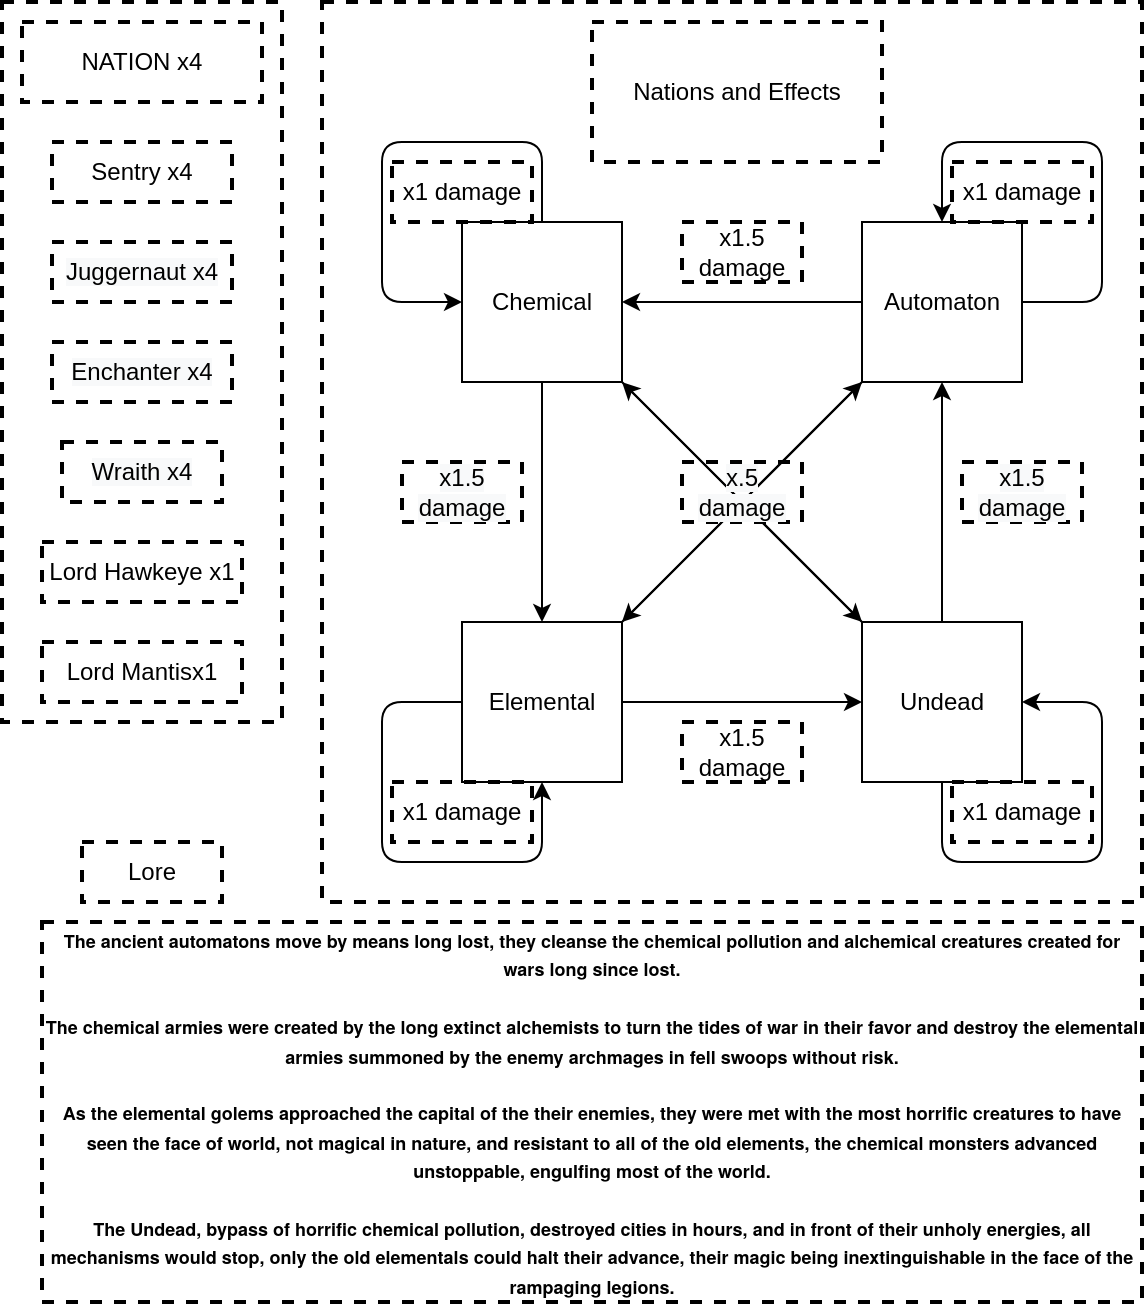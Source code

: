 <mxfile version="13.9.6" type="device"><diagram id="c8KTr1DYUm17pUYMkHzg" name="Page-1"><mxGraphModel dx="760" dy="475" grid="1" gridSize="10" guides="1" tooltips="1" connect="1" arrows="1" fold="1" page="1" pageScale="1" pageWidth="850" pageHeight="1100" math="0" shadow="0"><root><mxCell id="0"/><mxCell id="1" parent="0"/><mxCell id="LKzGPZN1289340XzwGW7-36" value="" style="rounded=0;whiteSpace=wrap;html=1;dashed=1;strokeColor=#000000;strokeWidth=2;" vertex="1" parent="1"><mxGeometry x="290" y="50" width="410" height="450" as="geometry"/></mxCell><mxCell id="LKzGPZN1289340XzwGW7-21" value="" style="endArrow=classic;html=1;exitX=1;exitY=0;exitDx=0;exitDy=0;entryX=0;entryY=1;entryDx=0;entryDy=0;" edge="1" parent="1" source="p6RT1x6VTXFocWAgLPQQ-4" target="p6RT1x6VTXFocWAgLPQQ-2"><mxGeometry width="50" height="50" relative="1" as="geometry"><mxPoint x="430" y="330" as="sourcePoint"/><mxPoint x="480" y="280" as="targetPoint"/></mxGeometry></mxCell><mxCell id="LKzGPZN1289340XzwGW7-16" value="" style="rounded=0;whiteSpace=wrap;html=1;dashed=1;strokeColor=#000000;strokeWidth=2;" vertex="1" parent="1"><mxGeometry x="130" y="50" width="140" height="360" as="geometry"/></mxCell><mxCell id="LKzGPZN1289340XzwGW7-2" style="edgeStyle=orthogonalEdgeStyle;rounded=0;orthogonalLoop=1;jettySize=auto;html=1;" edge="1" parent="1" source="p6RT1x6VTXFocWAgLPQQ-1" target="p6RT1x6VTXFocWAgLPQQ-4"><mxGeometry relative="1" as="geometry"/></mxCell><mxCell id="p6RT1x6VTXFocWAgLPQQ-1" value="Chemical" style="rounded=0;whiteSpace=wrap;html=1;" parent="1" vertex="1"><mxGeometry x="360" y="160" width="80" height="80" as="geometry"/></mxCell><mxCell id="LKzGPZN1289340XzwGW7-1" style="edgeStyle=orthogonalEdgeStyle;rounded=0;orthogonalLoop=1;jettySize=auto;html=1;entryX=1;entryY=0.5;entryDx=0;entryDy=0;" edge="1" parent="1" source="p6RT1x6VTXFocWAgLPQQ-2" target="p6RT1x6VTXFocWAgLPQQ-1"><mxGeometry relative="1" as="geometry"/></mxCell><mxCell id="p6RT1x6VTXFocWAgLPQQ-2" value="Automaton" style="rounded=0;whiteSpace=wrap;html=1;" parent="1" vertex="1"><mxGeometry x="560" y="160" width="80" height="80" as="geometry"/></mxCell><mxCell id="LKzGPZN1289340XzwGW7-4" style="edgeStyle=orthogonalEdgeStyle;rounded=0;orthogonalLoop=1;jettySize=auto;html=1;entryX=0.5;entryY=1;entryDx=0;entryDy=0;" edge="1" parent="1" source="p6RT1x6VTXFocWAgLPQQ-3" target="p6RT1x6VTXFocWAgLPQQ-2"><mxGeometry relative="1" as="geometry"/></mxCell><mxCell id="p6RT1x6VTXFocWAgLPQQ-3" value="Undead" style="rounded=0;whiteSpace=wrap;html=1;" parent="1" vertex="1"><mxGeometry x="560" y="360" width="80" height="80" as="geometry"/></mxCell><mxCell id="LKzGPZN1289340XzwGW7-3" style="edgeStyle=orthogonalEdgeStyle;rounded=0;orthogonalLoop=1;jettySize=auto;html=1;entryX=0;entryY=0.5;entryDx=0;entryDy=0;" edge="1" parent="1" source="p6RT1x6VTXFocWAgLPQQ-4" target="p6RT1x6VTXFocWAgLPQQ-3"><mxGeometry relative="1" as="geometry"/></mxCell><mxCell id="p6RT1x6VTXFocWAgLPQQ-4" value="Elemental" style="rounded=0;whiteSpace=wrap;html=1;" parent="1" vertex="1"><mxGeometry x="360" y="360" width="80" height="80" as="geometry"/></mxCell><mxCell id="LKzGPZN1289340XzwGW7-5" value="x1.5 damage" style="text;html=1;fillColor=none;align=center;verticalAlign=middle;whiteSpace=wrap;rounded=0;dashed=1;strokeWidth=2;strokeColor=#000000;" vertex="1" parent="1"><mxGeometry x="470" y="160" width="60" height="30" as="geometry"/></mxCell><mxCell id="LKzGPZN1289340XzwGW7-8" value="&lt;span style=&quot;color: rgb(0 , 0 , 0) ; font-family: &amp;#34;helvetica&amp;#34; ; font-size: 12px ; font-style: normal ; font-weight: 400 ; letter-spacing: normal ; text-align: center ; text-indent: 0px ; text-transform: none ; word-spacing: 0px ; background-color: rgb(248 , 249 , 250) ; display: inline ; float: none&quot;&gt;x1.5&lt;br&gt;damage&lt;/span&gt;" style="text;html=1;fillColor=none;align=center;verticalAlign=middle;whiteSpace=wrap;rounded=0;dashed=1;strokeWidth=2;strokeColor=#000000;" vertex="1" parent="1"><mxGeometry x="610" y="280" width="60" height="30" as="geometry"/></mxCell><mxCell id="LKzGPZN1289340XzwGW7-9" value="NATION x4" style="rounded=0;whiteSpace=wrap;html=1;dashed=1;strokeColor=#000000;strokeWidth=2;" vertex="1" parent="1"><mxGeometry x="140" y="60" width="120" height="40" as="geometry"/></mxCell><mxCell id="LKzGPZN1289340XzwGW7-10" value="Lord Mantisx1" style="rounded=0;whiteSpace=wrap;html=1;dashed=1;strokeColor=#000000;strokeWidth=2;" vertex="1" parent="1"><mxGeometry x="150" y="370" width="100" height="30" as="geometry"/></mxCell><mxCell id="LKzGPZN1289340XzwGW7-11" value="Lord Hawkeye x1" style="rounded=0;whiteSpace=wrap;html=1;dashed=1;strokeColor=#000000;strokeWidth=2;" vertex="1" parent="1"><mxGeometry x="150" y="320" width="100" height="30" as="geometry"/></mxCell><mxCell id="LKzGPZN1289340XzwGW7-12" value="&lt;span style=&quot;color: rgb(0 , 0 , 0) ; font-family: &amp;#34;helvetica&amp;#34; ; font-size: 12px ; font-style: normal ; font-weight: 400 ; letter-spacing: normal ; text-align: center ; text-indent: 0px ; text-transform: none ; word-spacing: 0px ; background-color: rgb(248 , 249 , 250) ; display: inline ; float: none&quot;&gt;Wraith x4&lt;/span&gt;" style="rounded=0;whiteSpace=wrap;html=1;dashed=1;strokeColor=#000000;strokeWidth=2;" vertex="1" parent="1"><mxGeometry x="160" y="270" width="80" height="30" as="geometry"/></mxCell><mxCell id="LKzGPZN1289340XzwGW7-13" value="&lt;span style=&quot;color: rgb(0 , 0 , 0) ; font-family: &amp;#34;helvetica&amp;#34; ; font-size: 12px ; font-style: normal ; font-weight: 400 ; letter-spacing: normal ; text-align: center ; text-indent: 0px ; text-transform: none ; word-spacing: 0px ; background-color: rgb(248 , 249 , 250) ; display: inline ; float: none&quot;&gt;Juggernaut x4&lt;/span&gt;" style="rounded=0;whiteSpace=wrap;html=1;dashed=1;strokeColor=#000000;strokeWidth=2;" vertex="1" parent="1"><mxGeometry x="155" y="170" width="90" height="30" as="geometry"/></mxCell><mxCell id="LKzGPZN1289340XzwGW7-14" value="&lt;span style=&quot;color: rgb(0 , 0 , 0) ; font-family: &amp;#34;helvetica&amp;#34; ; font-size: 12px ; font-style: normal ; font-weight: 400 ; letter-spacing: normal ; text-align: center ; text-indent: 0px ; text-transform: none ; word-spacing: 0px ; background-color: rgb(248 , 249 , 250) ; display: inline ; float: none&quot;&gt;Enchanter x4&lt;/span&gt;" style="rounded=0;whiteSpace=wrap;html=1;dashed=1;strokeColor=#000000;strokeWidth=2;" vertex="1" parent="1"><mxGeometry x="155" y="220" width="90" height="30" as="geometry"/></mxCell><mxCell id="LKzGPZN1289340XzwGW7-15" value="Sentry x4" style="rounded=0;whiteSpace=wrap;html=1;dashed=1;strokeColor=#000000;strokeWidth=2;" vertex="1" parent="1"><mxGeometry x="155" y="120" width="90" height="30" as="geometry"/></mxCell><mxCell id="LKzGPZN1289340XzwGW7-17" value="" style="endArrow=classic;html=1;exitX=1;exitY=1;exitDx=0;exitDy=0;entryX=0;entryY=0;entryDx=0;entryDy=0;" edge="1" parent="1" source="p6RT1x6VTXFocWAgLPQQ-1" target="p6RT1x6VTXFocWAgLPQQ-3"><mxGeometry width="50" height="50" relative="1" as="geometry"><mxPoint x="270" y="320" as="sourcePoint"/><mxPoint x="320" y="270" as="targetPoint"/></mxGeometry></mxCell><mxCell id="LKzGPZN1289340XzwGW7-18" value="" style="endArrow=classic;html=1;exitX=0;exitY=1;exitDx=0;exitDy=0;entryX=1;entryY=0;entryDx=0;entryDy=0;" edge="1" parent="1" source="p6RT1x6VTXFocWAgLPQQ-2" target="p6RT1x6VTXFocWAgLPQQ-4"><mxGeometry width="50" height="50" relative="1" as="geometry"><mxPoint x="270" y="320" as="sourcePoint"/><mxPoint x="320" y="270" as="targetPoint"/></mxGeometry></mxCell><mxCell id="LKzGPZN1289340XzwGW7-19" value="x1.5 damage" style="text;html=1;fillColor=none;align=center;verticalAlign=middle;whiteSpace=wrap;rounded=0;dashed=1;strokeWidth=2;strokeColor=#000000;" vertex="1" parent="1"><mxGeometry x="470" y="410" width="60" height="30" as="geometry"/></mxCell><mxCell id="LKzGPZN1289340XzwGW7-20" value="&lt;span style=&quot;color: rgb(0 , 0 , 0) ; font-family: &amp;#34;helvetica&amp;#34; ; font-size: 12px ; font-style: normal ; font-weight: 400 ; letter-spacing: normal ; text-align: center ; text-indent: 0px ; text-transform: none ; word-spacing: 0px ; background-color: rgb(248 , 249 , 250) ; display: inline ; float: none&quot;&gt;x1.5&lt;br&gt;damage&lt;/span&gt;" style="text;html=1;fillColor=none;align=center;verticalAlign=middle;whiteSpace=wrap;rounded=0;dashed=1;strokeWidth=2;strokeColor=#000000;" vertex="1" parent="1"><mxGeometry x="330" y="280" width="60" height="30" as="geometry"/></mxCell><mxCell id="LKzGPZN1289340XzwGW7-22" value="" style="endArrow=classic;html=1;exitX=0;exitY=0;exitDx=0;exitDy=0;entryX=1;entryY=1;entryDx=0;entryDy=0;" edge="1" parent="1" source="p6RT1x6VTXFocWAgLPQQ-3" target="p6RT1x6VTXFocWAgLPQQ-1"><mxGeometry width="50" height="50" relative="1" as="geometry"><mxPoint x="430" y="330" as="sourcePoint"/><mxPoint x="480" y="280" as="targetPoint"/></mxGeometry></mxCell><mxCell id="LKzGPZN1289340XzwGW7-23" value="&lt;span style=&quot;color: rgb(0 , 0 , 0) ; font-family: &amp;#34;helvetica&amp;#34; ; font-size: 12px ; font-style: normal ; font-weight: 400 ; letter-spacing: normal ; text-align: center ; text-indent: 0px ; text-transform: none ; word-spacing: 0px ; background-color: rgb(248 , 249 , 250) ; display: inline ; float: none&quot;&gt;x.5&lt;br&gt;damage&lt;/span&gt;" style="text;html=1;fillColor=none;align=center;verticalAlign=middle;whiteSpace=wrap;rounded=0;dashed=1;strokeWidth=2;strokeColor=#000000;" vertex="1" parent="1"><mxGeometry x="470" y="280" width="60" height="30" as="geometry"/></mxCell><mxCell id="LKzGPZN1289340XzwGW7-26" value="" style="endArrow=classic;html=1;exitX=0.5;exitY=0;exitDx=0;exitDy=0;entryX=0;entryY=0.5;entryDx=0;entryDy=0;" edge="1" parent="1" source="p6RT1x6VTXFocWAgLPQQ-1" target="p6RT1x6VTXFocWAgLPQQ-1"><mxGeometry width="50" height="50" relative="1" as="geometry"><mxPoint x="430" y="330" as="sourcePoint"/><mxPoint x="480" y="280" as="targetPoint"/><Array as="points"><mxPoint x="400" y="120"/><mxPoint x="320" y="120"/><mxPoint x="320" y="200"/></Array></mxGeometry></mxCell><mxCell id="LKzGPZN1289340XzwGW7-27" value="" style="endArrow=classic;html=1;exitX=0;exitY=0.5;exitDx=0;exitDy=0;entryX=0.5;entryY=1;entryDx=0;entryDy=0;" edge="1" parent="1" source="p6RT1x6VTXFocWAgLPQQ-4" target="p6RT1x6VTXFocWAgLPQQ-4"><mxGeometry width="50" height="50" relative="1" as="geometry"><mxPoint x="430" y="330" as="sourcePoint"/><mxPoint x="480" y="280" as="targetPoint"/><Array as="points"><mxPoint x="320" y="400"/><mxPoint x="320" y="430"/><mxPoint x="320" y="480"/><mxPoint x="400" y="480"/></Array></mxGeometry></mxCell><mxCell id="LKzGPZN1289340XzwGW7-28" value="" style="endArrow=classic;html=1;exitX=0.5;exitY=1;exitDx=0;exitDy=0;entryX=1;entryY=0.5;entryDx=0;entryDy=0;" edge="1" parent="1" source="p6RT1x6VTXFocWAgLPQQ-3" target="p6RT1x6VTXFocWAgLPQQ-3"><mxGeometry width="50" height="50" relative="1" as="geometry"><mxPoint x="530" y="390" as="sourcePoint"/><mxPoint x="570" y="430" as="targetPoint"/><Array as="points"><mxPoint x="600" y="480"/><mxPoint x="680" y="480"/><mxPoint x="680" y="400"/></Array></mxGeometry></mxCell><mxCell id="LKzGPZN1289340XzwGW7-29" value="" style="endArrow=classic;html=1;exitX=1;exitY=0.5;exitDx=0;exitDy=0;entryX=0.5;entryY=0;entryDx=0;entryDy=0;" edge="1" parent="1" source="p6RT1x6VTXFocWAgLPQQ-2" target="p6RT1x6VTXFocWAgLPQQ-2"><mxGeometry width="50" height="50" relative="1" as="geometry"><mxPoint x="610" y="450" as="sourcePoint"/><mxPoint x="650" y="410" as="targetPoint"/><Array as="points"><mxPoint x="680" y="200"/><mxPoint x="680" y="120"/><mxPoint x="600" y="120"/></Array></mxGeometry></mxCell><mxCell id="LKzGPZN1289340XzwGW7-30" value="x1 damage" style="text;html=1;fillColor=none;align=center;verticalAlign=middle;whiteSpace=wrap;rounded=0;dashed=1;strokeWidth=2;strokeColor=#000000;" vertex="1" parent="1"><mxGeometry x="325" y="130" width="70" height="30" as="geometry"/></mxCell><mxCell id="LKzGPZN1289340XzwGW7-31" value="x1 damage" style="text;html=1;fillColor=none;align=center;verticalAlign=middle;whiteSpace=wrap;rounded=0;dashed=1;strokeWidth=2;strokeColor=#000000;" vertex="1" parent="1"><mxGeometry x="325" y="440" width="70" height="30" as="geometry"/></mxCell><mxCell id="LKzGPZN1289340XzwGW7-32" value="x1 damage" style="text;html=1;fillColor=none;align=center;verticalAlign=middle;whiteSpace=wrap;rounded=0;dashed=1;strokeWidth=2;strokeColor=#000000;" vertex="1" parent="1"><mxGeometry x="605" y="440" width="70" height="30" as="geometry"/></mxCell><mxCell id="LKzGPZN1289340XzwGW7-33" value="x1 damage" style="text;html=1;fillColor=none;align=center;verticalAlign=middle;whiteSpace=wrap;rounded=0;dashed=1;strokeWidth=2;strokeColor=#000000;" vertex="1" parent="1"><mxGeometry x="605" y="130" width="70" height="30" as="geometry"/></mxCell><mxCell id="LKzGPZN1289340XzwGW7-35" value="Nations and Effects&lt;br&gt;" style="text;html=1;fillColor=none;align=center;verticalAlign=middle;whiteSpace=wrap;rounded=0;dashed=1;strokeWidth=2;strokeColor=#000000;" vertex="1" parent="1"><mxGeometry x="425" y="60" width="145" height="70" as="geometry"/></mxCell><mxCell id="LKzGPZN1289340XzwGW7-38" value="Lore" style="text;html=1;fillColor=none;align=center;verticalAlign=middle;whiteSpace=wrap;rounded=0;dashed=1;strokeWidth=2;strokeColor=#000000;" vertex="1" parent="1"><mxGeometry x="170" y="470" width="70" height="30" as="geometry"/></mxCell><mxCell id="LKzGPZN1289340XzwGW7-39" value="&lt;span style=&quot;font-family: &amp;#34;whitney&amp;#34; , &amp;#34;helvetica neue&amp;#34; , &amp;#34;helvetica&amp;#34; , &amp;#34;arial&amp;#34; , sans-serif ; font-size: 9px ; background-color: rgb(255 , 255 , 255)&quot;&gt;&lt;b&gt;The ancient automatons move by means long lost, they cleanse the chemical pollution and alchemical creatures created for wars long since lost.&lt;br&gt;&lt;br&gt;The chemical armies were created by the long extinct alchemists to turn the tides of war in their favor and destroy the elemental armies summoned by the enemy archmages in fell swoops without risk.&lt;br&gt;&lt;br&gt;As the elemental golems approached the capital of the their enemies, they were met with the most horrific creatures to have seen the face of world, not magical in nature, and resistant to all of the old elements, the chemical monsters advanced unstoppable, engulfing most of the world.&lt;br&gt;&lt;br&gt;The  Undead, bypass of horrific chemical pollution, destroyed cities in hours, and in front of their unholy energies, all mechanisms would stop, only the old elementals could halt their advance, their magic being inextinguishable in the face of the rampaging legions.&lt;/b&gt;&lt;/span&gt;" style="text;html=1;fillColor=none;align=center;verticalAlign=middle;whiteSpace=wrap;rounded=0;dashed=1;strokeWidth=2;strokeColor=#000000;" vertex="1" parent="1"><mxGeometry x="150" y="510" width="550" height="190" as="geometry"/></mxCell></root></mxGraphModel></diagram></mxfile>